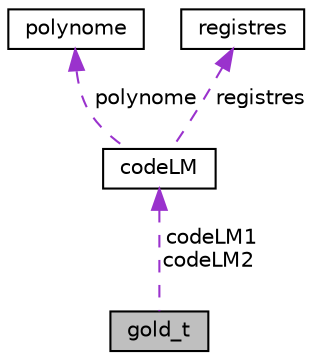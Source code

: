 digraph "gold_t"
{
 // LATEX_PDF_SIZE
  edge [fontname="Helvetica",fontsize="10",labelfontname="Helvetica",labelfontsize="10"];
  node [fontname="Helvetica",fontsize="10",shape=record];
  Node1 [label="gold_t",height=0.2,width=0.4,color="black", fillcolor="grey75", style="filled", fontcolor="black",tooltip="Structure pour la mise en oeuvre d'un codeur de Gold."];
  Node2 -> Node1 [dir="back",color="darkorchid3",fontsize="10",style="dashed",label=" codeLM1\ncodeLM2" ,fontname="Helvetica"];
  Node2 [label="codeLM",height=0.2,width=0.4,color="black", fillcolor="white", style="filled",URL="$structcodeLM.html",tooltip=" "];
  Node3 -> Node2 [dir="back",color="darkorchid3",fontsize="10",style="dashed",label=" polynome" ,fontname="Helvetica"];
  Node3 [label="polynome",height=0.2,width=0.4,color="black", fillcolor="white", style="filled",URL="$structpolynome.html",tooltip=" "];
  Node4 -> Node2 [dir="back",color="darkorchid3",fontsize="10",style="dashed",label=" registres" ,fontname="Helvetica"];
  Node4 [label="registres",height=0.2,width=0.4,color="black", fillcolor="white", style="filled",URL="$structregistres.html",tooltip=" "];
}

